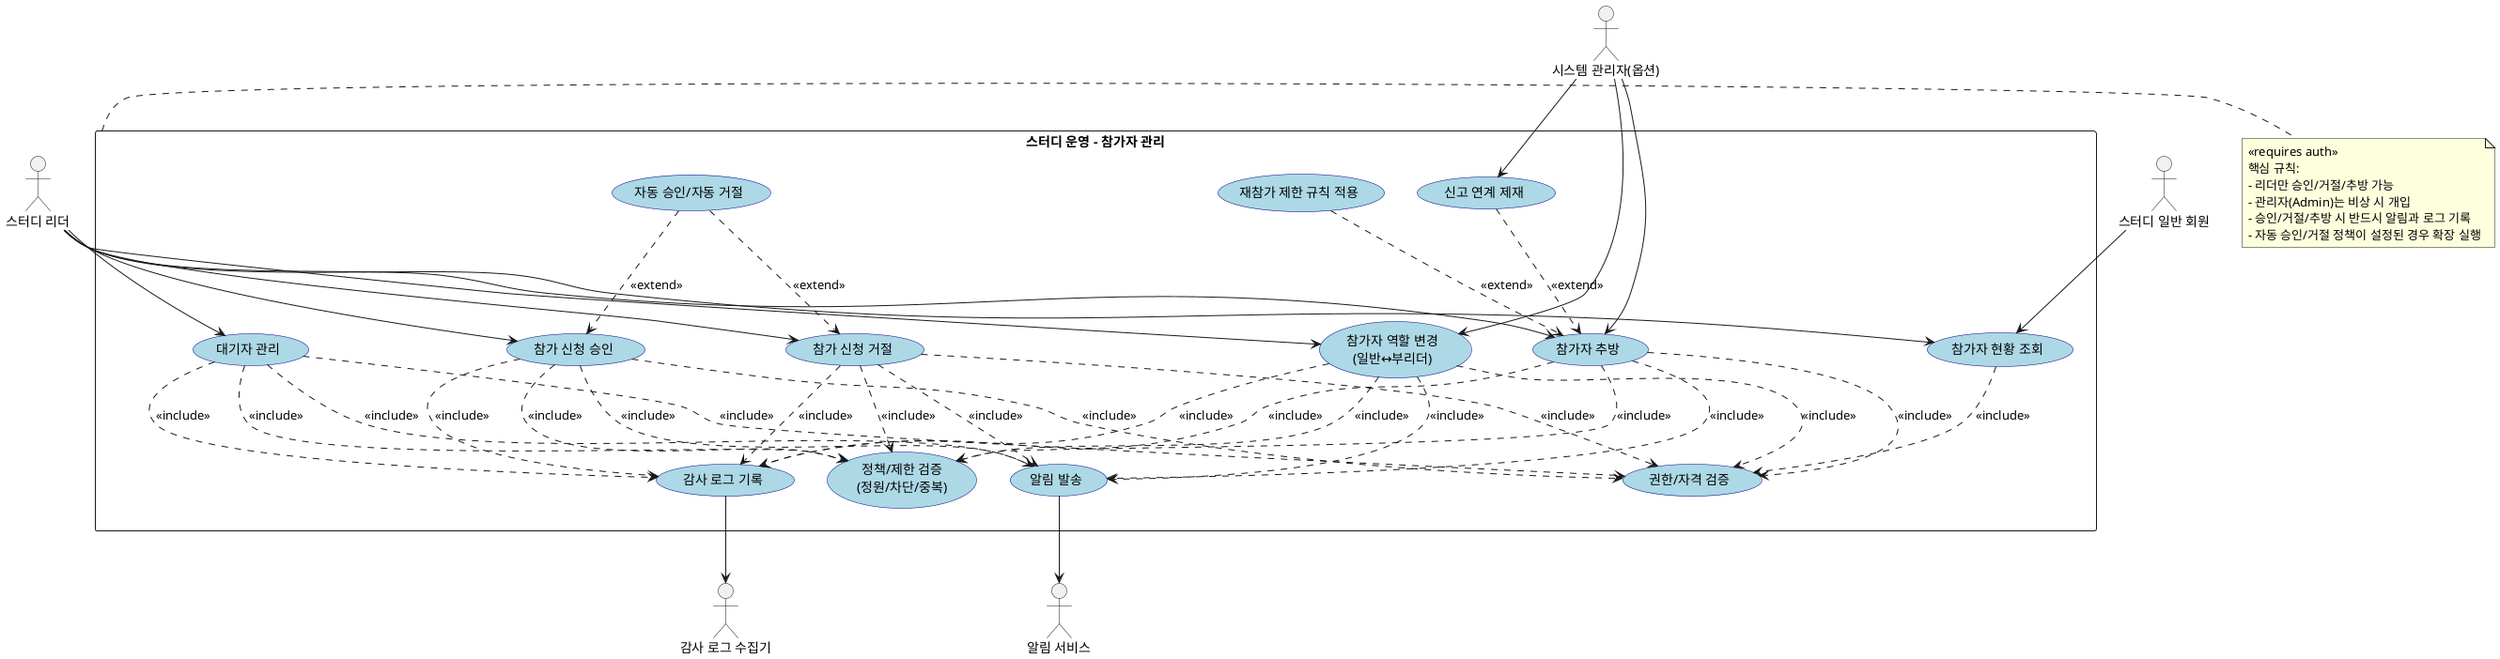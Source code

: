 @startuml
' 스터디 운영 - 참가자 관리 Use Case Diagram

skinparam packageStyle rectangle
skinparam usecase {
  BackgroundColor LightBlue
  BorderColor DarkBlue
}

' === Actors ===
actor "스터디 리더" as Leader
actor "스터디 일반 회원" as Member
actor "시스템 관리자(옵션)" as Admin
actor "알림 서비스" as Noti
actor "감사 로그 수집기" as Audit

' === System Boundary ===
rectangle "스터디 운영 - 참가자 관리" as ParticipantMgmt {

  ' --- 메인 UC ---
  usecase "참가 신청 승인" as UC_Approve
  usecase "참가 신청 거절" as UC_Reject
  usecase "참가자 추방" as UC_Remove
  usecase "대기자 관리" as UC_Waitlist
  usecase "참가자 역할 변경\n(일반↔부리더)" as UC_RoleChange
  usecase "참가자 현황 조회" as UC_View

  ' --- 공통(항상 수행) ---
  usecase "권한/자격 검증" as UC_Authz
  usecase "정책/제한 검증\n(정원/차단/중복)" as UC_Validate
  usecase "감사 로그 기록" as UC_Audit
  usecase "알림 발송" as UC_Notify

  ' --- 조건부/선택(extend) ---
  usecase "자동 승인/자동 거절" as UC_AutoDecision
  usecase "재참가 제한 규칙 적용" as UC_RejoinRule
  usecase "신고 연계 제재" as UC_ReportBlock
}

' === 실행자 연결 ===
Leader --> UC_Approve
Leader --> UC_Reject
Leader --> UC_Remove
Leader --> UC_Waitlist
Leader --> UC_RoleChange
Leader --> UC_View

Admin --> UC_Remove
Admin --> UC_RoleChange
Admin --> UC_ReportBlock

Member --> UC_View

' === include: 공통 교차 관심사 ===
UC_Approve ..> UC_Authz : <<include>>
UC_Approve ..> UC_Validate : <<include>>
UC_Approve ..> UC_Audit : <<include>>
UC_Approve ..> UC_Notify : <<include>>

UC_Reject ..> UC_Authz : <<include>>
UC_Reject ..> UC_Validate : <<include>>
UC_Reject ..> UC_Audit : <<include>>
UC_Reject ..> UC_Notify : <<include>>

UC_Remove ..> UC_Authz : <<include>>
UC_Remove ..> UC_Validate : <<include>>
UC_Remove ..> UC_Audit : <<include>>
UC_Remove ..> UC_Notify : <<include>>

UC_Waitlist ..> UC_Authz : <<include>>
UC_Waitlist ..> UC_Validate : <<include>>
UC_Waitlist ..> UC_Audit : <<include>>
UC_Waitlist ..> UC_Notify : <<include>>

UC_RoleChange ..> UC_Authz : <<include>>
UC_RoleChange ..> UC_Validate : <<include>>
UC_RoleChange ..> UC_Audit : <<include>>
UC_RoleChange ..> UC_Notify : <<include>>

UC_View ..> UC_Authz : <<include>>

' === extend: 조건부/선택 흐름 ===
UC_AutoDecision ..> UC_Approve : <<extend>>
UC_AutoDecision ..> UC_Reject : <<extend>>
UC_RejoinRule ..> UC_Remove : <<extend>>
UC_ReportBlock ..> UC_Remove : <<extend>>

' === 외부 시스템 연동 ===
UC_Notify --> Noti
UC_Audit --> Audit

' === Notes ===
note right of ParticipantMgmt
«requires auth»
핵심 규칙:
- 리더만 승인/거절/추방 가능
- 관리자(Admin)는 비상 시 개입
- 승인/거절/추방 시 반드시 알림과 로그 기록
- 자동 승인/거절 정책이 설정된 경우 확장 실행
end note

'note on link Member --> UC_View : 자신 기준 현황 조회

@enduml